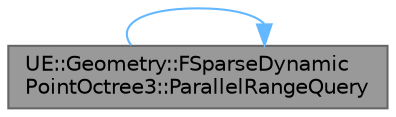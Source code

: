 digraph "UE::Geometry::FSparseDynamicPointOctree3::ParallelRangeQuery"
{
 // INTERACTIVE_SVG=YES
 // LATEX_PDF_SIZE
  bgcolor="transparent";
  edge [fontname=Helvetica,fontsize=10,labelfontname=Helvetica,labelfontsize=10];
  node [fontname=Helvetica,fontsize=10,shape=box,height=0.2,width=0.4];
  rankdir="RL";
  Node1 [id="Node000001",label="UE::Geometry::FSparseDynamic\lPointOctree3::ParallelRangeQuery",height=0.2,width=0.4,color="gray40", fillcolor="grey60", style="filled", fontcolor="black",tooltip="Collect PointIDs from all the cells with bounding boxes that intersect Bounds, where PredicateFunc pa..."];
  Node1 -> Node1 [id="edge1_Node000001_Node000001",dir="back",color="steelblue1",style="solid",tooltip=" "];
}
